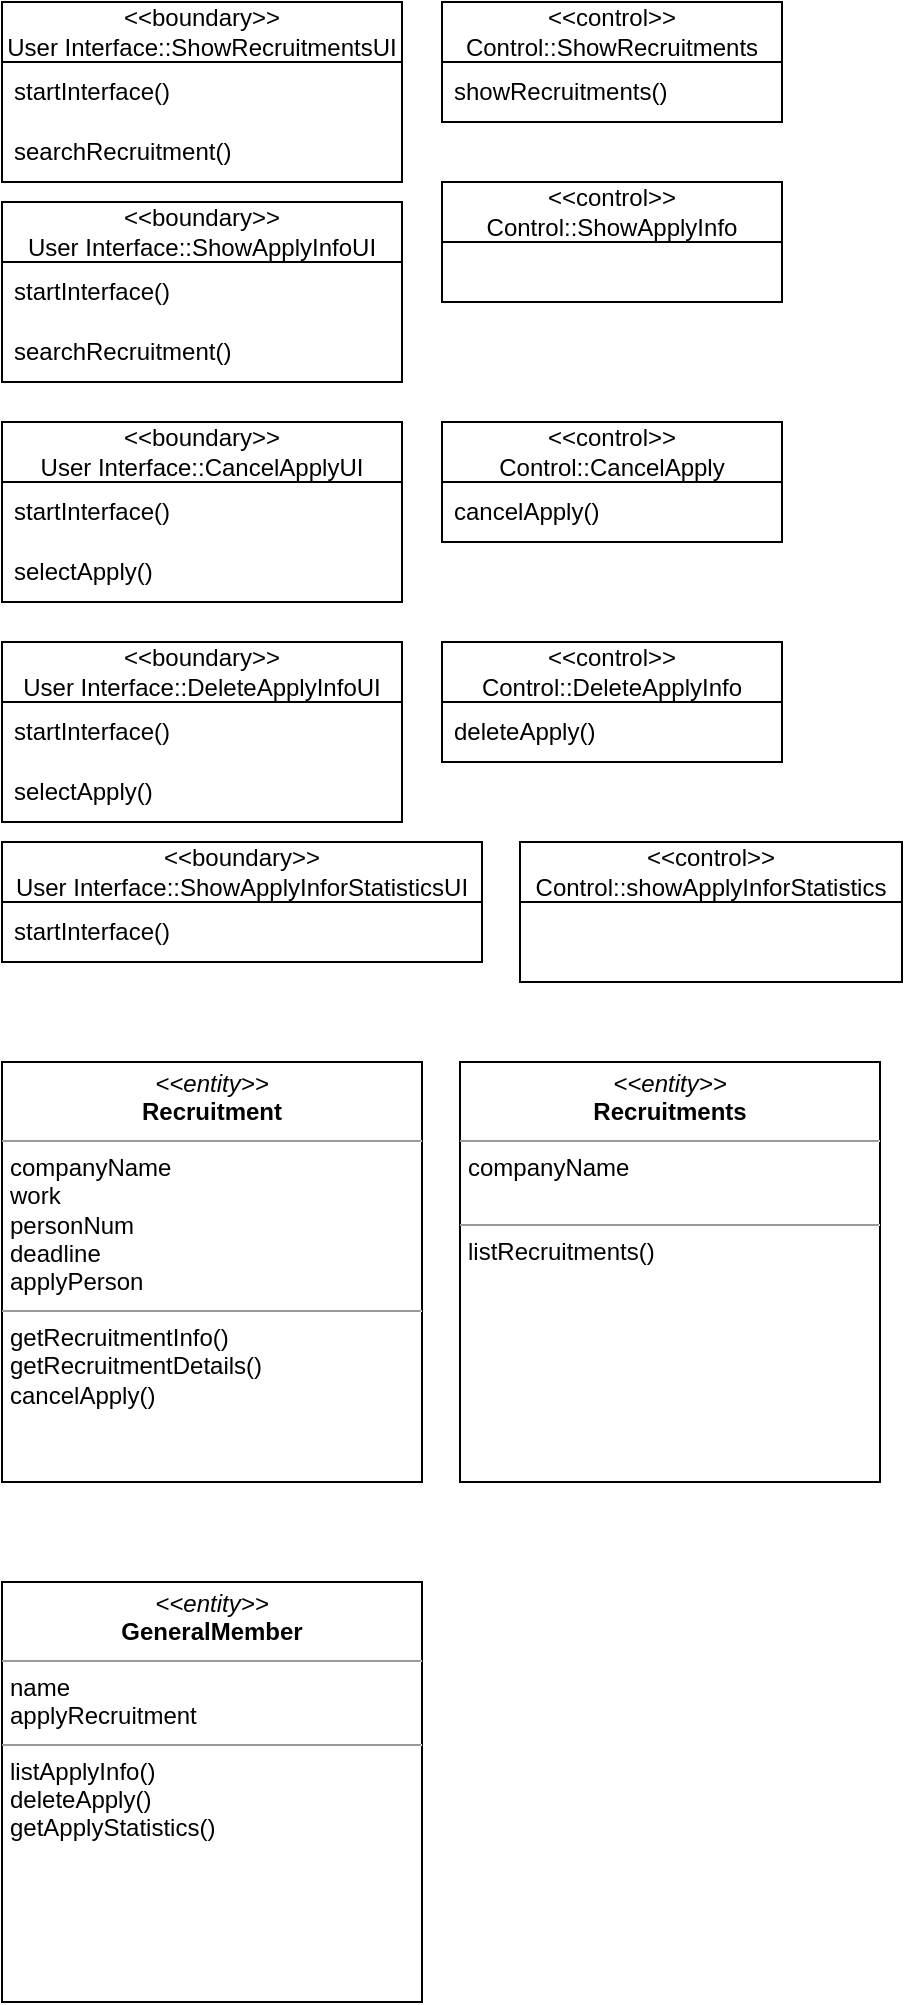 <mxfile version="20.8.16" type="device"><diagram name="페이지-1" id="ewmzxGha7ySYCOF_P_Ml"><mxGraphModel dx="712" dy="828" grid="1" gridSize="10" guides="1" tooltips="1" connect="1" arrows="1" fold="1" page="1" pageScale="1" pageWidth="827" pageHeight="1169" math="0" shadow="0"><root><mxCell id="0"/><mxCell id="1" parent="0"/><mxCell id="rWXhSdKxuxPxGFobv1WC-1" value="&amp;lt;&amp;lt;boundary&amp;gt;&amp;gt;&lt;br&gt;User Interface::ShowRecruitmentsUI" style="swimlane;fontStyle=0;childLayout=stackLayout;horizontal=1;startSize=30;horizontalStack=0;resizeParent=1;resizeParentMax=0;resizeLast=0;collapsible=1;marginBottom=0;whiteSpace=wrap;html=1;" parent="1" vertex="1"><mxGeometry x="70" y="120" width="200" height="90" as="geometry"/></mxCell><mxCell id="rWXhSdKxuxPxGFobv1WC-2" value="startInterface()" style="text;strokeColor=none;fillColor=none;align=left;verticalAlign=middle;spacingLeft=4;spacingRight=4;overflow=hidden;points=[[0,0.5],[1,0.5]];portConstraint=eastwest;rotatable=0;whiteSpace=wrap;html=1;" parent="rWXhSdKxuxPxGFobv1WC-1" vertex="1"><mxGeometry y="30" width="200" height="30" as="geometry"/></mxCell><mxCell id="rWXhSdKxuxPxGFobv1WC-3" value="searchRecruitment()" style="text;strokeColor=none;fillColor=none;align=left;verticalAlign=middle;spacingLeft=4;spacingRight=4;overflow=hidden;points=[[0,0.5],[1,0.5]];portConstraint=eastwest;rotatable=0;whiteSpace=wrap;html=1;" parent="rWXhSdKxuxPxGFobv1WC-1" vertex="1"><mxGeometry y="60" width="200" height="30" as="geometry"/></mxCell><mxCell id="rWXhSdKxuxPxGFobv1WC-13" value="&amp;lt;&amp;lt;control&amp;gt;&amp;gt;&lt;br&gt;Control::ShowRecruitments" style="swimlane;fontStyle=0;childLayout=stackLayout;horizontal=1;startSize=30;horizontalStack=0;resizeParent=1;resizeParentMax=0;resizeLast=0;collapsible=1;marginBottom=0;whiteSpace=wrap;html=1;" parent="1" vertex="1"><mxGeometry x="290" y="120" width="170" height="60" as="geometry"/></mxCell><mxCell id="rWXhSdKxuxPxGFobv1WC-14" value="showRecruitments()" style="text;strokeColor=none;fillColor=none;align=left;verticalAlign=middle;spacingLeft=4;spacingRight=4;overflow=hidden;points=[[0,0.5],[1,0.5]];portConstraint=eastwest;rotatable=0;whiteSpace=wrap;html=1;" parent="rWXhSdKxuxPxGFobv1WC-13" vertex="1"><mxGeometry y="30" width="170" height="30" as="geometry"/></mxCell><mxCell id="rWXhSdKxuxPxGFobv1WC-19" value="&lt;p style=&quot;margin:0px;margin-top:4px;text-align:center;&quot;&gt;&lt;i&gt;&amp;lt;&amp;lt;entity&amp;gt;&amp;gt;&lt;/i&gt;&lt;br&gt;&lt;b&gt;Recruitment&lt;/b&gt;&lt;/p&gt;&lt;hr size=&quot;1&quot;&gt;&lt;p style=&quot;margin:0px;margin-left:4px;&quot;&gt;&lt;span style=&quot;background-color: initial;&quot;&gt;companyName&lt;/span&gt;&lt;br&gt;&lt;/p&gt;&lt;p style=&quot;margin:0px;margin-left:4px;&quot;&gt;&lt;span style=&quot;background-color: initial;&quot;&gt;work&lt;/span&gt;&lt;/p&gt;&lt;p style=&quot;margin:0px;margin-left:4px;&quot;&gt;&lt;span style=&quot;background-color: initial;&quot;&gt;personNum&lt;/span&gt;&lt;/p&gt;&lt;p style=&quot;margin:0px;margin-left:4px;&quot;&gt;deadline&lt;/p&gt;&lt;p style=&quot;margin:0px;margin-left:4px;&quot;&gt;applyPerson&lt;/p&gt;&lt;hr size=&quot;1&quot;&gt;&lt;p style=&quot;margin:0px;margin-left:4px;&quot;&gt;getRecruitmentInfo()&lt;/p&gt;&lt;p style=&quot;margin:0px;margin-left:4px;&quot;&gt;getRecruitmentDetails()&lt;/p&gt;&lt;p style=&quot;margin:0px;margin-left:4px;&quot;&gt;cancelApply()&lt;/p&gt;" style="verticalAlign=top;align=left;overflow=fill;fontSize=12;fontFamily=Helvetica;html=1;" parent="1" vertex="1"><mxGeometry x="70" y="650" width="210" height="210" as="geometry"/></mxCell><mxCell id="rWXhSdKxuxPxGFobv1WC-20" value="&lt;p style=&quot;margin:0px;margin-top:4px;text-align:center;&quot;&gt;&lt;i&gt;&amp;lt;&amp;lt;entity&amp;gt;&amp;gt;&lt;/i&gt;&lt;br&gt;&lt;b&gt;Recruitments&lt;/b&gt;&lt;/p&gt;&lt;hr size=&quot;1&quot;&gt;&lt;p style=&quot;margin:0px;margin-left:4px;&quot;&gt;companyName&lt;/p&gt;&lt;p style=&quot;margin:0px;margin-left:4px;&quot;&gt;&lt;br&gt;&lt;/p&gt;&lt;hr size=&quot;1&quot;&gt;&lt;p style=&quot;margin:0px;margin-left:4px;&quot;&gt;listRecruitments()&lt;/p&gt;&lt;p style=&quot;margin:0px;margin-left:4px;&quot;&gt;&lt;br&gt;&lt;/p&gt;" style="verticalAlign=top;align=left;overflow=fill;fontSize=12;fontFamily=Helvetica;html=1;" parent="1" vertex="1"><mxGeometry x="299" y="650" width="210" height="210" as="geometry"/></mxCell><mxCell id="rWXhSdKxuxPxGFobv1WC-21" value="&amp;lt;&amp;lt;boundary&amp;gt;&amp;gt;&lt;br&gt;User Interface::ShowApplyInfoUI" style="swimlane;fontStyle=0;childLayout=stackLayout;horizontal=1;startSize=30;horizontalStack=0;resizeParent=1;resizeParentMax=0;resizeLast=0;collapsible=1;marginBottom=0;whiteSpace=wrap;html=1;" parent="1" vertex="1"><mxGeometry x="70" y="220" width="200" height="90" as="geometry"/></mxCell><mxCell id="rWXhSdKxuxPxGFobv1WC-22" value="startInterface()" style="text;strokeColor=none;fillColor=none;align=left;verticalAlign=middle;spacingLeft=4;spacingRight=4;overflow=hidden;points=[[0,0.5],[1,0.5]];portConstraint=eastwest;rotatable=0;whiteSpace=wrap;html=1;" parent="rWXhSdKxuxPxGFobv1WC-21" vertex="1"><mxGeometry y="30" width="200" height="30" as="geometry"/></mxCell><mxCell id="rWXhSdKxuxPxGFobv1WC-23" value="searchRecruitment()" style="text;strokeColor=none;fillColor=none;align=left;verticalAlign=middle;spacingLeft=4;spacingRight=4;overflow=hidden;points=[[0,0.5],[1,0.5]];portConstraint=eastwest;rotatable=0;whiteSpace=wrap;html=1;" parent="rWXhSdKxuxPxGFobv1WC-21" vertex="1"><mxGeometry y="60" width="200" height="30" as="geometry"/></mxCell><mxCell id="rWXhSdKxuxPxGFobv1WC-24" value="&amp;lt;&amp;lt;control&amp;gt;&amp;gt;&lt;br&gt;Control::ShowApplyInfo" style="swimlane;fontStyle=0;childLayout=stackLayout;horizontal=1;startSize=30;horizontalStack=0;resizeParent=1;resizeParentMax=0;resizeLast=0;collapsible=1;marginBottom=0;whiteSpace=wrap;html=1;" parent="1" vertex="1"><mxGeometry x="290" y="210" width="170" height="60" as="geometry"/></mxCell><mxCell id="rWXhSdKxuxPxGFobv1WC-26" value="&lt;p style=&quot;margin:0px;margin-top:4px;text-align:center;&quot;&gt;&lt;i&gt;&amp;lt;&amp;lt;entity&amp;gt;&amp;gt;&lt;/i&gt;&lt;br&gt;&lt;b&gt;GeneralMember&lt;/b&gt;&lt;/p&gt;&lt;hr size=&quot;1&quot;&gt;&lt;p style=&quot;margin:0px;margin-left:4px;&quot;&gt;name&lt;/p&gt;&lt;p style=&quot;margin:0px;margin-left:4px;&quot;&gt;applyRecruitment&lt;/p&gt;&lt;hr size=&quot;1&quot;&gt;&lt;p style=&quot;margin:0px;margin-left:4px;&quot;&gt;listApplyInfo()&lt;/p&gt;&lt;p style=&quot;margin:0px;margin-left:4px;&quot;&gt;deleteApply()&lt;/p&gt;&lt;p style=&quot;margin:0px;margin-left:4px;&quot;&gt;getApplyStatistics()&lt;/p&gt;" style="verticalAlign=top;align=left;overflow=fill;fontSize=12;fontFamily=Helvetica;html=1;" parent="1" vertex="1"><mxGeometry x="70" y="910" width="210" height="210" as="geometry"/></mxCell><mxCell id="rWXhSdKxuxPxGFobv1WC-27" value="&amp;lt;&amp;lt;boundary&amp;gt;&amp;gt;&lt;br&gt;User Interface::CancelApplyUI" style="swimlane;fontStyle=0;childLayout=stackLayout;horizontal=1;startSize=30;horizontalStack=0;resizeParent=1;resizeParentMax=0;resizeLast=0;collapsible=1;marginBottom=0;whiteSpace=wrap;html=1;" parent="1" vertex="1"><mxGeometry x="70" y="330" width="200" height="90" as="geometry"/></mxCell><mxCell id="rWXhSdKxuxPxGFobv1WC-28" value="startInterface()" style="text;strokeColor=none;fillColor=none;align=left;verticalAlign=middle;spacingLeft=4;spacingRight=4;overflow=hidden;points=[[0,0.5],[1,0.5]];portConstraint=eastwest;rotatable=0;whiteSpace=wrap;html=1;" parent="rWXhSdKxuxPxGFobv1WC-27" vertex="1"><mxGeometry y="30" width="200" height="30" as="geometry"/></mxCell><mxCell id="rWXhSdKxuxPxGFobv1WC-29" value="selectApply()" style="text;strokeColor=none;fillColor=none;align=left;verticalAlign=middle;spacingLeft=4;spacingRight=4;overflow=hidden;points=[[0,0.5],[1,0.5]];portConstraint=eastwest;rotatable=0;whiteSpace=wrap;html=1;" parent="rWXhSdKxuxPxGFobv1WC-27" vertex="1"><mxGeometry y="60" width="200" height="30" as="geometry"/></mxCell><mxCell id="rWXhSdKxuxPxGFobv1WC-33" value="&amp;lt;&amp;lt;control&amp;gt;&amp;gt;&lt;br&gt;Control::CancelApply" style="swimlane;fontStyle=0;childLayout=stackLayout;horizontal=1;startSize=30;horizontalStack=0;resizeParent=1;resizeParentMax=0;resizeLast=0;collapsible=1;marginBottom=0;whiteSpace=wrap;html=1;" parent="1" vertex="1"><mxGeometry x="290" y="330" width="170" height="60" as="geometry"><mxRectangle x="290" y="330" width="150" height="40" as="alternateBounds"/></mxGeometry></mxCell><mxCell id="rWXhSdKxuxPxGFobv1WC-34" value="cancelApply()" style="text;strokeColor=none;fillColor=none;align=left;verticalAlign=middle;spacingLeft=4;spacingRight=4;overflow=hidden;points=[[0,0.5],[1,0.5]];portConstraint=eastwest;rotatable=0;whiteSpace=wrap;html=1;" parent="rWXhSdKxuxPxGFobv1WC-33" vertex="1"><mxGeometry y="30" width="170" height="30" as="geometry"/></mxCell><mxCell id="rWXhSdKxuxPxGFobv1WC-35" value="&amp;lt;&amp;lt;boundary&amp;gt;&amp;gt;&lt;br&gt;User Interface::DeleteApplyInfoUI" style="swimlane;fontStyle=0;childLayout=stackLayout;horizontal=1;startSize=30;horizontalStack=0;resizeParent=1;resizeParentMax=0;resizeLast=0;collapsible=1;marginBottom=0;whiteSpace=wrap;html=1;" parent="1" vertex="1"><mxGeometry x="70" y="440" width="200" height="90" as="geometry"/></mxCell><mxCell id="rWXhSdKxuxPxGFobv1WC-36" value="startInterface()" style="text;strokeColor=none;fillColor=none;align=left;verticalAlign=middle;spacingLeft=4;spacingRight=4;overflow=hidden;points=[[0,0.5],[1,0.5]];portConstraint=eastwest;rotatable=0;whiteSpace=wrap;html=1;" parent="rWXhSdKxuxPxGFobv1WC-35" vertex="1"><mxGeometry y="30" width="200" height="30" as="geometry"/></mxCell><mxCell id="rWXhSdKxuxPxGFobv1WC-37" value="selectApply()" style="text;strokeColor=none;fillColor=none;align=left;verticalAlign=middle;spacingLeft=4;spacingRight=4;overflow=hidden;points=[[0,0.5],[1,0.5]];portConstraint=eastwest;rotatable=0;whiteSpace=wrap;html=1;" parent="rWXhSdKxuxPxGFobv1WC-35" vertex="1"><mxGeometry y="60" width="200" height="30" as="geometry"/></mxCell><mxCell id="rWXhSdKxuxPxGFobv1WC-38" value="&amp;lt;&amp;lt;control&amp;gt;&amp;gt;&lt;br&gt;Control::DeleteApplyInfo" style="swimlane;fontStyle=0;childLayout=stackLayout;horizontal=1;startSize=30;horizontalStack=0;resizeParent=1;resizeParentMax=0;resizeLast=0;collapsible=1;marginBottom=0;whiteSpace=wrap;html=1;" parent="1" vertex="1"><mxGeometry x="290" y="440" width="170" height="60" as="geometry"/></mxCell><mxCell id="rWXhSdKxuxPxGFobv1WC-39" value="deleteApply()" style="text;strokeColor=none;fillColor=none;align=left;verticalAlign=middle;spacingLeft=4;spacingRight=4;overflow=hidden;points=[[0,0.5],[1,0.5]];portConstraint=eastwest;rotatable=0;whiteSpace=wrap;html=1;" parent="rWXhSdKxuxPxGFobv1WC-38" vertex="1"><mxGeometry y="30" width="170" height="30" as="geometry"/></mxCell><mxCell id="rWXhSdKxuxPxGFobv1WC-40" value="&amp;lt;&amp;lt;boundary&amp;gt;&amp;gt;&lt;br&gt;User Interface::ShowApplyInforStatisticsUI" style="swimlane;fontStyle=0;childLayout=stackLayout;horizontal=1;startSize=30;horizontalStack=0;resizeParent=1;resizeParentMax=0;resizeLast=0;collapsible=1;marginBottom=0;whiteSpace=wrap;html=1;" parent="1" vertex="1"><mxGeometry x="70" y="540" width="240" height="60" as="geometry"/></mxCell><mxCell id="rWXhSdKxuxPxGFobv1WC-41" value="startInterface()" style="text;strokeColor=none;fillColor=none;align=left;verticalAlign=middle;spacingLeft=4;spacingRight=4;overflow=hidden;points=[[0,0.5],[1,0.5]];portConstraint=eastwest;rotatable=0;whiteSpace=wrap;html=1;" parent="rWXhSdKxuxPxGFobv1WC-40" vertex="1"><mxGeometry y="30" width="240" height="30" as="geometry"/></mxCell><mxCell id="rWXhSdKxuxPxGFobv1WC-43" value="&amp;lt;&amp;lt;control&amp;gt;&amp;gt;&lt;br&gt;Control::showApplyInforStatistics" style="swimlane;fontStyle=0;childLayout=stackLayout;horizontal=1;startSize=30;horizontalStack=0;resizeParent=1;resizeParentMax=0;resizeLast=0;collapsible=1;marginBottom=0;whiteSpace=wrap;html=1;" parent="1" vertex="1"><mxGeometry x="329" y="540" width="191" height="70" as="geometry"/></mxCell></root></mxGraphModel></diagram></mxfile>